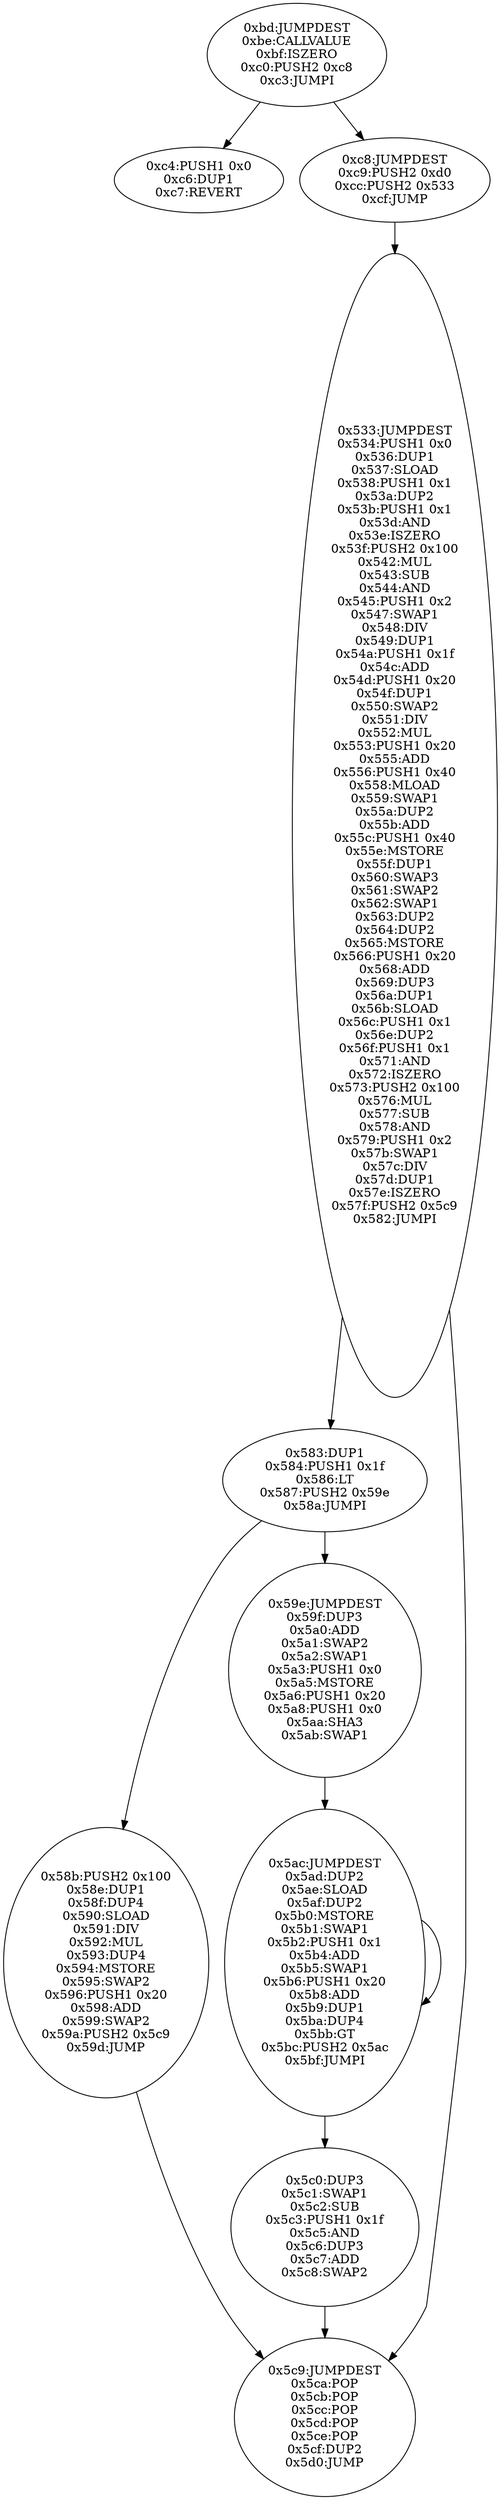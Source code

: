 digraph{
189[label="0xbd:JUMPDEST
0xbe:CALLVALUE
0xbf:ISZERO
0xc0:PUSH2 0xc8
0xc3:JUMPI"]
189 -> 196
189 -> 200
196[label="0xc4:PUSH1 0x0
0xc6:DUP1
0xc7:REVERT"]
200[label="0xc8:JUMPDEST
0xc9:PUSH2 0xd0
0xcc:PUSH2 0x533
0xcf:JUMP"]
200 -> 1331
1331[label="0x533:JUMPDEST
0x534:PUSH1 0x0
0x536:DUP1
0x537:SLOAD
0x538:PUSH1 0x1
0x53a:DUP2
0x53b:PUSH1 0x1
0x53d:AND
0x53e:ISZERO
0x53f:PUSH2 0x100
0x542:MUL
0x543:SUB
0x544:AND
0x545:PUSH1 0x2
0x547:SWAP1
0x548:DIV
0x549:DUP1
0x54a:PUSH1 0x1f
0x54c:ADD
0x54d:PUSH1 0x20
0x54f:DUP1
0x550:SWAP2
0x551:DIV
0x552:MUL
0x553:PUSH1 0x20
0x555:ADD
0x556:PUSH1 0x40
0x558:MLOAD
0x559:SWAP1
0x55a:DUP2
0x55b:ADD
0x55c:PUSH1 0x40
0x55e:MSTORE
0x55f:DUP1
0x560:SWAP3
0x561:SWAP2
0x562:SWAP1
0x563:DUP2
0x564:DUP2
0x565:MSTORE
0x566:PUSH1 0x20
0x568:ADD
0x569:DUP3
0x56a:DUP1
0x56b:SLOAD
0x56c:PUSH1 0x1
0x56e:DUP2
0x56f:PUSH1 0x1
0x571:AND
0x572:ISZERO
0x573:PUSH2 0x100
0x576:MUL
0x577:SUB
0x578:AND
0x579:PUSH1 0x2
0x57b:SWAP1
0x57c:DIV
0x57d:DUP1
0x57e:ISZERO
0x57f:PUSH2 0x5c9
0x582:JUMPI"]
1331 -> 1411
1331 -> 1481
1411[label="0x583:DUP1
0x584:PUSH1 0x1f
0x586:LT
0x587:PUSH2 0x59e
0x58a:JUMPI"]
1411 -> 1419
1411 -> 1438
1419[label="0x58b:PUSH2 0x100
0x58e:DUP1
0x58f:DUP4
0x590:SLOAD
0x591:DIV
0x592:MUL
0x593:DUP4
0x594:MSTORE
0x595:SWAP2
0x596:PUSH1 0x20
0x598:ADD
0x599:SWAP2
0x59a:PUSH2 0x5c9
0x59d:JUMP"]
1419 -> 1481
1438[label="0x59e:JUMPDEST
0x59f:DUP3
0x5a0:ADD
0x5a1:SWAP2
0x5a2:SWAP1
0x5a3:PUSH1 0x0
0x5a5:MSTORE
0x5a6:PUSH1 0x20
0x5a8:PUSH1 0x0
0x5aa:SHA3
0x5ab:SWAP1"]
1438 -> 1452
1452[label="0x5ac:JUMPDEST
0x5ad:DUP2
0x5ae:SLOAD
0x5af:DUP2
0x5b0:MSTORE
0x5b1:SWAP1
0x5b2:PUSH1 0x1
0x5b4:ADD
0x5b5:SWAP1
0x5b6:PUSH1 0x20
0x5b8:ADD
0x5b9:DUP1
0x5ba:DUP4
0x5bb:GT
0x5bc:PUSH2 0x5ac
0x5bf:JUMPI"]
1452 -> 1472
1452 -> 1452
1472[label="0x5c0:DUP3
0x5c1:SWAP1
0x5c2:SUB
0x5c3:PUSH1 0x1f
0x5c5:AND
0x5c6:DUP3
0x5c7:ADD
0x5c8:SWAP2"]
1472 -> 1481
1481[label="0x5c9:JUMPDEST
0x5ca:POP
0x5cb:POP
0x5cc:POP
0x5cd:POP
0x5ce:POP
0x5cf:DUP2
0x5d0:JUMP"]

}